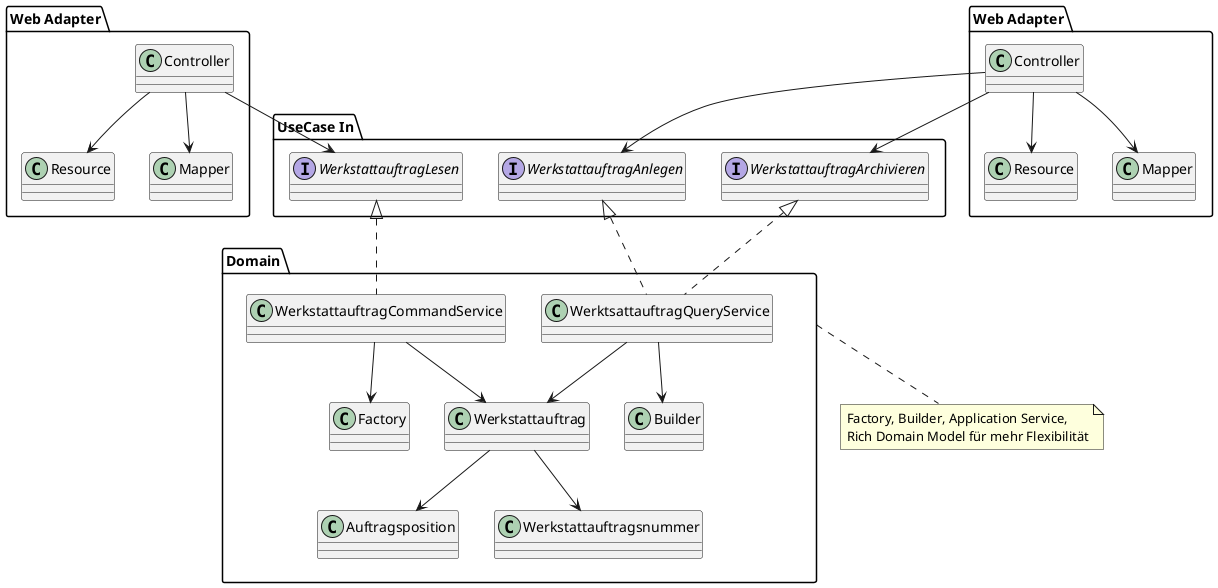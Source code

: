 @startuml

package "Web Adapter" as adapter1 {
    class "Controller" as con1
    class "Resource" as resource1
    class "Mapper" as mapper1
    con1 --> resource1
    con1 --> mapper1
}

package "Web Adapter" as adapter2 {
    class "Controller" as con2
    class "Resource" as resource2
    class "Mapper" as mapper2
    con2 --> resource2
    con2 --> mapper2
}

package "UseCase In" as useCaseIn {
    interface "WerkstattauftragLesen" as useCase1
    interface "WerkstattauftragAnlegen" as useCase2
    interface "WerkstattauftragArchivieren" as useCase3
}

package "Domain" as domain {
    class "WerkstattauftragCommandService" as service1
    class "WerktsattauftragQueryService" as service2

    class "Werkstattauftrag" as Aggregate
    class "Auftragsposition" as Entity
    class "Werkstattauftragsnummer" as ValueObject

    class Factory
    class Builder

    service1 --> Aggregate
    service2 --> Aggregate
    Aggregate --> Entity
    Aggregate --> ValueObject
    service1 --> Factory
    service2 --> Builder
}


note bottom of domain: Factory, Builder, Application Service,\nRich Domain Model für mehr Flexibilität

con1 --> useCase1
con2 --> useCase2
con2 --> useCase3

useCase1 <|.. service1
useCase2 <|.. service2
useCase3 <|.. service2

@enduml